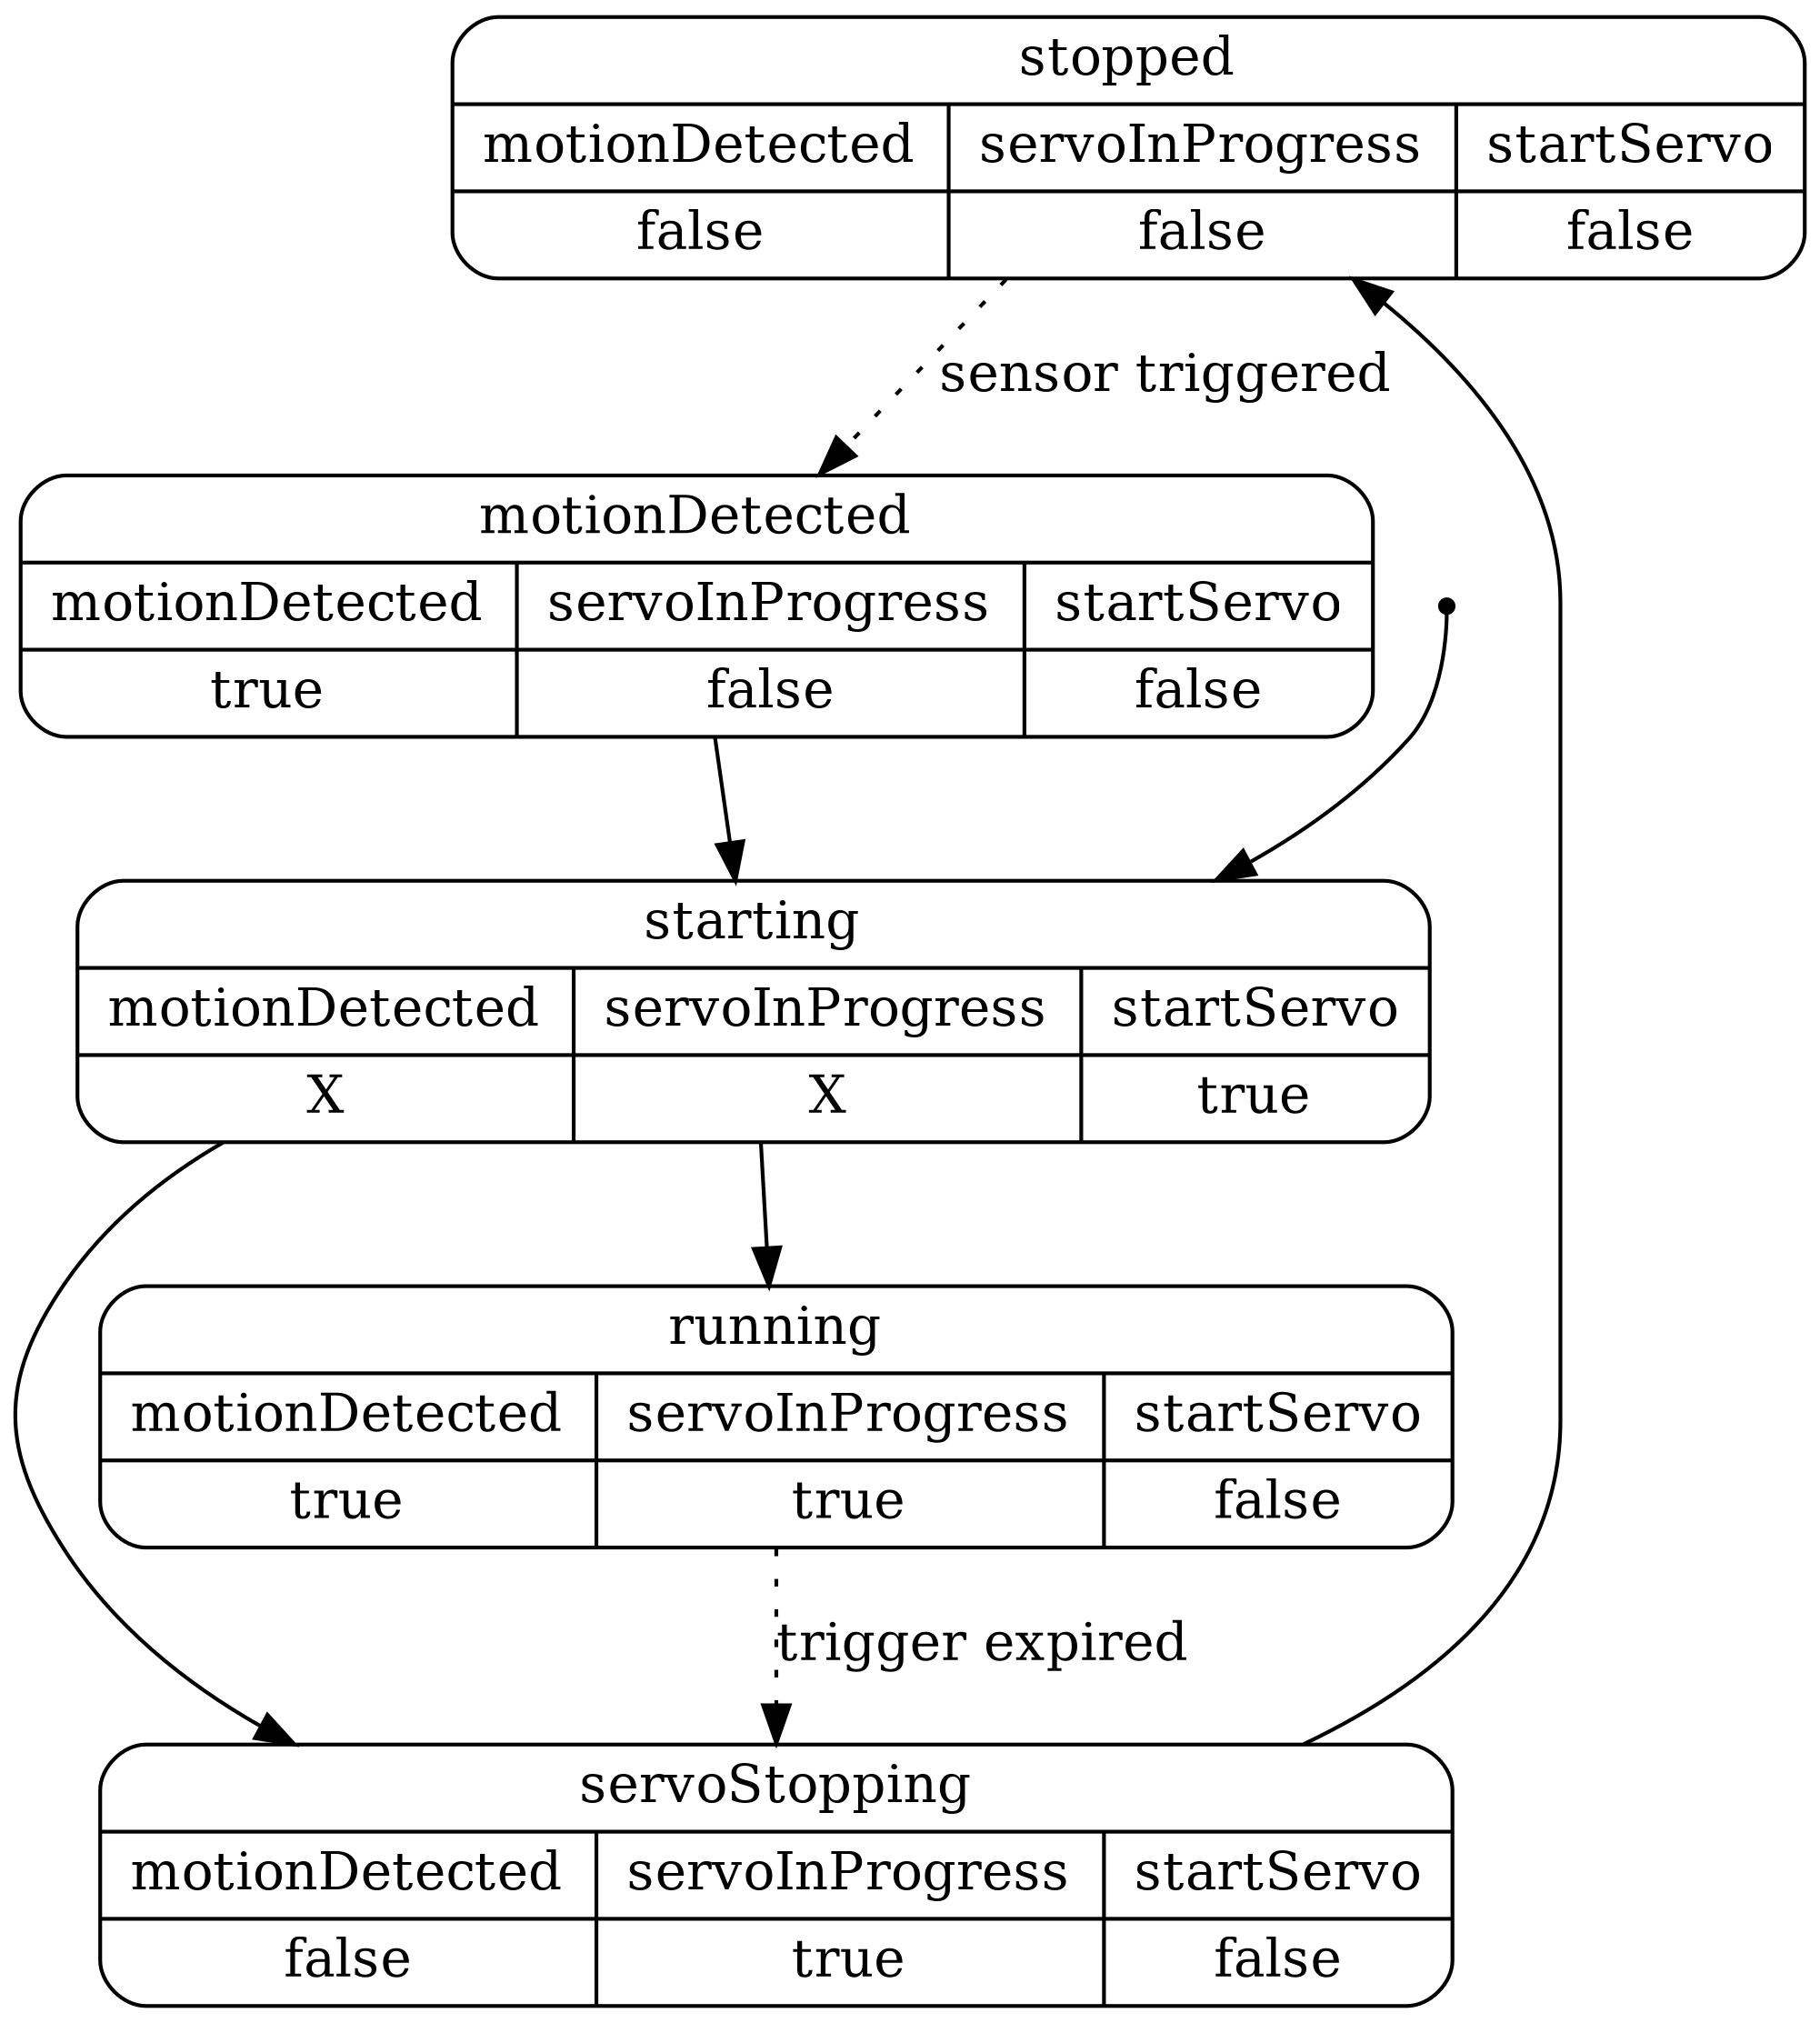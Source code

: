 @startdot record
digraph servoStates {
  graph [ dpi = 300 ];
  node[shape=record style="rounded"];
  stopped [label="{stopped | {{motionDetected|false} | {servoInProgress|false} | {startServo|false}}}"];
  motionDetected [label="{motionDetected | {{motionDetected|true} | {servoInProgress|false} | {startServo|false}}}"];
  starting [label="{starting | {{motionDetected|X} | {servoInProgress|X} | {startServo|true}}}"];
  running [label="{running | {{motionDetected|true} | {servoInProgress|true} | {startServo|false}}}"];
  servoStopping [label="{servoStopping | {{motionDetected|false} | {servoInProgress|true} | {startServo|false}}}"];
  node [shape = point ]; start

  start -> starting;
  stopped -> motionDetected [label="sensor triggered" style=dotted];
  motionDetected -> starting;
  starting -> running;
  running -> servoStopping [label="trigger expired" style=dotted];
  starting -> servoStopping;
  servoStopping -> stopped;
}
@enddot
@startdot graph
digraph servoStates {
  rankdir=LR
  compound=true;
  graph [ dpi = 300 ];

  node [shape = doublecircle] config;
  node [shape = point ]; start
  node[shape=record style=rounded];

  subgraph cluster0 {
    label="On"
    shape=record
    style=rounded
    starting [label="starting | entry/ update servo position"];
    running;

    node [shape=point]; onInit;
    onInit -> starting;

    starting -> running;
  }

  subgraph cluster1 {
    label="Off"
    shape=record
    style=rounded
    motionDetected [label="motionDetected | exit/ determine next angle"]
    servoStopping -> stopped;
    stopped -> motionDetected [label="sensor triggered" style=dotted];
    offInit [shape=point]
    offInit -> servoStopping;
  }

  start -> starting [label="application start" lhead=cluster0];

  running -> stopped [label="trigger expired" style=dotted lhead=cluster1]
  config -> starting [label="angle updated\nfrom config" lhead=cluster0];
  motionDetected -> starting [lhead=cluster0];
}
@enddot